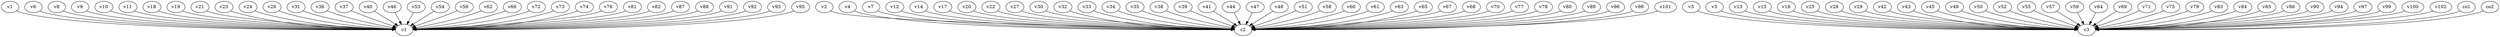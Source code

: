 strict digraph  {
c1;
c2;
c3;
v1;
v2;
v3;
v4;
v5;
v6;
v7;
v8;
v9;
v10;
v11;
v12;
v13;
v14;
v15;
v16;
v17;
v18;
v19;
v20;
v21;
v22;
v23;
v24;
v25;
v26;
v27;
v28;
v29;
v30;
v31;
v32;
v33;
v34;
v35;
v36;
v37;
v38;
v39;
v40;
v41;
v42;
v43;
v44;
v45;
v46;
v47;
v48;
v49;
v50;
v51;
v52;
v53;
v54;
v55;
v56;
v57;
v58;
v59;
v60;
v61;
v62;
v63;
v64;
v65;
v66;
v67;
v68;
v69;
v70;
v71;
v72;
v73;
v74;
v75;
v76;
v77;
v78;
v79;
v80;
v81;
v82;
v83;
v84;
v85;
v86;
v87;
v88;
v89;
v90;
v91;
v92;
v93;
v94;
v95;
v96;
v97;
v98;
v99;
v100;
v101;
v102;
co1;
co2;
v1 -> c1  [weight=1];
v2 -> c2  [weight=1];
v3 -> c3  [weight=1];
v4 -> c2  [weight=1];
v5 -> c3  [weight=1];
v6 -> c1  [weight=1];
v7 -> c2  [weight=1];
v8 -> c1  [weight=1];
v9 -> c1  [weight=1];
v10 -> c1  [weight=1];
v11 -> c1  [weight=1];
v12 -> c2  [weight=1];
v13 -> c3  [weight=1];
v14 -> c2  [weight=1];
v15 -> c3  [weight=1];
v16 -> c3  [weight=1];
v17 -> c2  [weight=1];
v18 -> c1  [weight=1];
v19 -> c1  [weight=1];
v20 -> c2  [weight=1];
v21 -> c1  [weight=1];
v22 -> c2  [weight=1];
v23 -> c1  [weight=1];
v24 -> c1  [weight=1];
v25 -> c3  [weight=1];
v26 -> c1  [weight=1];
v27 -> c2  [weight=1];
v28 -> c3  [weight=1];
v29 -> c3  [weight=1];
v30 -> c2  [weight=1];
v31 -> c1  [weight=1];
v32 -> c2  [weight=1];
v33 -> c2  [weight=1];
v34 -> c2  [weight=1];
v35 -> c2  [weight=1];
v36 -> c1  [weight=1];
v37 -> c1  [weight=1];
v38 -> c2  [weight=1];
v39 -> c2  [weight=1];
v40 -> c1  [weight=1];
v41 -> c2  [weight=1];
v42 -> c3  [weight=1];
v43 -> c3  [weight=1];
v44 -> c2  [weight=1];
v45 -> c3  [weight=1];
v46 -> c1  [weight=1];
v47 -> c2  [weight=1];
v48 -> c2  [weight=1];
v49 -> c3  [weight=1];
v50 -> c3  [weight=1];
v51 -> c2  [weight=1];
v52 -> c3  [weight=1];
v53 -> c1  [weight=1];
v54 -> c1  [weight=1];
v55 -> c3  [weight=1];
v56 -> c1  [weight=1];
v57 -> c3  [weight=1];
v58 -> c2  [weight=1];
v59 -> c3  [weight=1];
v60 -> c2  [weight=1];
v61 -> c2  [weight=1];
v62 -> c1  [weight=1];
v63 -> c2  [weight=1];
v64 -> c3  [weight=1];
v65 -> c2  [weight=1];
v66 -> c1  [weight=1];
v67 -> c2  [weight=1];
v68 -> c2  [weight=1];
v69 -> c3  [weight=1];
v70 -> c2  [weight=1];
v71 -> c3  [weight=1];
v72 -> c1  [weight=1];
v73 -> c1  [weight=1];
v74 -> c1  [weight=1];
v75 -> c3  [weight=1];
v76 -> c1  [weight=1];
v77 -> c2  [weight=1];
v78 -> c2  [weight=1];
v79 -> c3  [weight=1];
v80 -> c2  [weight=1];
v81 -> c1  [weight=1];
v82 -> c1  [weight=1];
v83 -> c3  [weight=1];
v84 -> c3  [weight=1];
v85 -> c3  [weight=1];
v86 -> c3  [weight=1];
v87 -> c1  [weight=1];
v88 -> c1  [weight=1];
v89 -> c2  [weight=1];
v90 -> c3  [weight=1];
v91 -> c1  [weight=1];
v92 -> c1  [weight=1];
v93 -> c1  [weight=1];
v94 -> c3  [weight=1];
v95 -> c1  [weight=1];
v96 -> c2  [weight=1];
v97 -> c3  [weight=1];
v98 -> c2  [weight=1];
v99 -> c3  [weight=1];
v100 -> c3  [weight=1];
v101 -> c2  [weight=1];
v102 -> c3  [weight=1];
co1 -> c3  [weight=1];
co2 -> c3  [weight=1];
}
